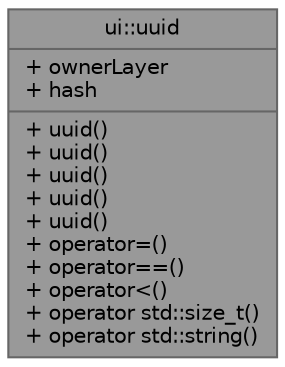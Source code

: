 digraph "ui::uuid"
{
 // LATEX_PDF_SIZE
  bgcolor="transparent";
  edge [fontname=Helvetica,fontsize=10,labelfontname=Helvetica,labelfontsize=10];
  node [fontname=Helvetica,fontsize=10,shape=box,height=0.2,width=0.4];
  Node1 [shape=record,label="{ui::uuid\n|+ ownerLayer\l+ hash\l|+ uuid()\l+ uuid()\l+ uuid()\l+ uuid()\l+ uuid()\l+ operator=()\l+ operator==()\l+ operator\<()\l+ operator std::size_t()\l+ operator std::string()\l}",height=0.2,width=0.4,color="gray40", fillcolor="grey60", style="filled", fontcolor="black",tooltip=" "];
}
